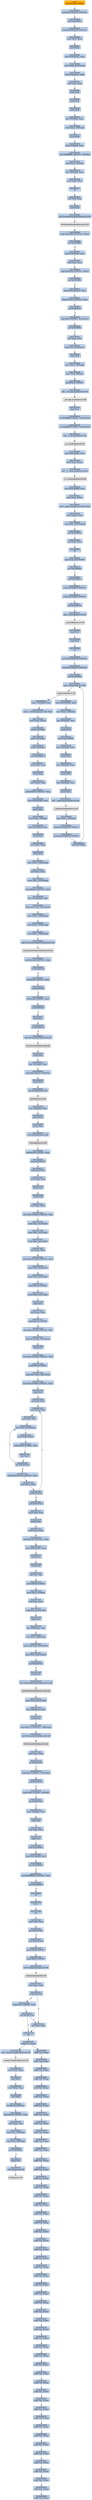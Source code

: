 digraph G {
node[shape=rectangle,style=filled,fillcolor=lightsteelblue,color=lightsteelblue]
bgcolor="transparent"
a0x010099c1pushl_0x28UINT8[label="start\npushl $0x28<UINT8>",color="lightgrey",fillcolor="orange"];
a0x010099c3pushl_0x1002910UINT32[label="0x010099c3\npushl $0x1002910<UINT32>"];
a0x010099c8call_0x01009be4[label="0x010099c8\ncall 0x01009be4"];
a0x01009be4pushl_0x1009c36UINT32[label="0x01009be4\npushl $0x1009c36<UINT32>"];
a0x01009be9movl_fs_0_eax[label="0x01009be9\nmovl %fs:0, %eax"];
a0x01009befpushl_eax[label="0x01009bef\npushl %eax"];
a0x01009bf0movl_0x10esp__eax[label="0x01009bf0\nmovl 0x10(%esp), %eax"];
a0x01009bf4movl_ebp_0x10esp_[label="0x01009bf4\nmovl %ebp, 0x10(%esp)"];
a0x01009bf8leal_0x10esp__ebp[label="0x01009bf8\nleal 0x10(%esp), %ebp"];
a0x01009bfcsubl_eax_esp[label="0x01009bfc\nsubl %eax, %esp"];
a0x01009bfepushl_ebx[label="0x01009bfe\npushl %ebx"];
a0x01009bffpushl_esi[label="0x01009bff\npushl %esi"];
a0x01009c00pushl_edi[label="0x01009c00\npushl %edi"];
a0x01009c01movl__8ebp__eax[label="0x01009c01\nmovl -8(%ebp), %eax"];
a0x01009c04movl_esp__24ebp_[label="0x01009c04\nmovl %esp, -24(%ebp)"];
a0x01009c07pushl_eax[label="0x01009c07\npushl %eax"];
a0x01009c08movl__4ebp__eax[label="0x01009c08\nmovl -4(%ebp), %eax"];
a0x01009c0bmovl_0xffffffffUINT32__4ebp_[label="0x01009c0b\nmovl $0xffffffff<UINT32>, -4(%ebp)"];
a0x01009c12movl_eax__8ebp_[label="0x01009c12\nmovl %eax, -8(%ebp)"];
a0x01009c15leal__16ebp__eax[label="0x01009c15\nleal -16(%ebp), %eax"];
a0x01009c18movl_eax_fs_0[label="0x01009c18\nmovl %eax, %fs:0"];
a0x01009c1eret[label="0x01009c1e\nret"];
a0x010099cdxorl_edi_edi[label="0x010099cd\nxorl %edi, %edi"];
a0x010099cfpushl_edi[label="0x010099cf\npushl %edi"];
a0x010099d0call_GetModuleHandleA_kernel32_dll[label="0x010099d0\ncall GetModuleHandleA@kernel32.dll"];
GetModuleHandleA_kernel32_dll[label="GetModuleHandleA@kernel32.dll",color="lightgrey",fillcolor="lightgrey"];
a0x010099d6cmpw_0x5a4dUINT16_eax_[label="0x010099d6\ncmpw $0x5a4d<UINT16>, (%eax)"];
a0x010099dbjne_0x010099fc[label="0x010099db\njne 0x010099fc"];
a0x010099ddmovl_0x3ceax__ecx[label="0x010099dd\nmovl 0x3c(%eax), %ecx"];
a0x010099e0addl_eax_ecx[label="0x010099e0\naddl %eax, %ecx"];
a0x010099e2cmpl_0x4550UINT32_ecx_[label="0x010099e2\ncmpl $0x4550<UINT32>, (%ecx)"];
a0x010099e8jne_0x010099fc[label="0x010099e8\njne 0x010099fc"];
a0x010099eamovzwl_0x18ecx__eax[label="0x010099ea\nmovzwl 0x18(%ecx), %eax"];
a0x010099eecmpl_0x10bUINT32_eax[label="0x010099ee\ncmpl $0x10b<UINT32>, %eax"];
a0x010099f3je_0x01009a14[label="0x010099f3\nje 0x01009a14"];
a0x01009a14cmpl_0xeUINT8_0x74ecx_[label="0x01009a14\ncmpl $0xe<UINT8>, 0x74(%ecx)"];
a0x01009a18jbe_0x010099fc[label="0x01009a18\njbe 0x010099fc"];
a0x01009a1axorl_eax_eax[label="0x01009a1a\nxorl %eax, %eax"];
a0x01009a1ccmpl_edi_0xe8ecx_[label="0x01009a1c\ncmpl %edi, 0xe8(%ecx)"];
a0x01009a22setne_al[label="0x01009a22\nsetne %al"];
a0x01009a25movl_eax__28ebp_[label="0x01009a25\nmovl %eax, -28(%ebp)"];
a0x01009a28movl_edi__4ebp_[label="0x01009a28\nmovl %edi, -4(%ebp)"];
a0x01009a2bpushl_0x1UINT8[label="0x01009a2b\npushl $0x1<UINT8>"];
a0x01009a2dcall___set_app_type_msvcrt_dll[label="0x01009a2d\ncall __set_app_type@msvcrt.dll"];
a__set_app_type_msvcrt_dll[label="__set_app_type@msvcrt.dll",color="lightgrey",fillcolor="lightgrey"];
a0x01009a33popl_ecx[label="0x01009a33\npopl %ecx"];
a0x01009a34orl_0xffffffffUINT8_0x010226d0[label="0x01009a34\norl $0xffffffff<UINT8>, 0x010226d0"];
a0x01009a3borl_0xffffffffUINT8_0x010226d4[label="0x01009a3b\norl $0xffffffff<UINT8>, 0x010226d4"];
a0x01009a42call___p__fmode_msvcrt_dll[label="0x01009a42\ncall __p__fmode@msvcrt.dll"];
a__p__fmode_msvcrt_dll[label="__p__fmode@msvcrt.dll",color="lightgrey",fillcolor="lightgrey"];
a0x01009a48movl_0x01020f6c_ecx[label="0x01009a48\nmovl 0x01020f6c, %ecx"];
a0x01009a4emovl_ecx_eax_[label="0x01009a4e\nmovl %ecx, (%eax)"];
a0x01009a50call___p__commode_msvcrt_dll[label="0x01009a50\ncall __p__commode@msvcrt.dll"];
a__p__commode_msvcrt_dll[label="__p__commode@msvcrt.dll",color="lightgrey",fillcolor="lightgrey"];
a0x01009a56movl_0x01020f68_ecx[label="0x01009a56\nmovl 0x01020f68, %ecx"];
a0x01009a5cmovl_ecx_eax_[label="0x01009a5c\nmovl %ecx, (%eax)"];
a0x01009a5emovl__adjust_fdiv_msvcrt_dll_eax[label="0x01009a5e\nmovl _adjust_fdiv@msvcrt.dll, %eax"];
a0x01009a63movl_eax__eax[label="0x01009a63\nmovl (%eax), %eax"];
a0x01009a65movl_eax_0x010226d8[label="0x01009a65\nmovl %eax, 0x010226d8"];
a0x01009a6acall_0x01009bdc[label="0x01009a6a\ncall 0x01009bdc"];
a0x01009bdcxorl_eax_eax[label="0x01009bdc\nxorl %eax, %eax"];
a0x01009bderet[label="0x01009bde\nret"];
a0x01009a6fcmpl_edi_0x0100ce00[label="0x01009a6f\ncmpl %edi, 0x0100ce00"];
a0x01009a75jne_0x01009a83[label="0x01009a75\njne 0x01009a83"];
a0x01009a83call_0x01009bc5[label="0x01009a83\ncall 0x01009bc5"];
a0x01009bc5pushl_0x30000UINT32[label="0x01009bc5\npushl $0x30000<UINT32>"];
a0x01009bcapushl_0x10000UINT32[label="0x01009bca\npushl $0x10000<UINT32>"];
a0x01009bcfcall_0x01009c42[label="0x01009bcf\ncall 0x01009c42"];
a0x01009c42jmp__controlfp_msvcrt_dll[label="0x01009c42\njmp _controlfp@msvcrt.dll"];
a_controlfp_msvcrt_dll[label="_controlfp@msvcrt.dll",color="lightgrey",fillcolor="lightgrey"];
a0x01009bd4popl_ecx[label="0x01009bd4\npopl %ecx"];
a0x01009bd5popl_ecx[label="0x01009bd5\npopl %ecx"];
a0x01009bd6ret[label="0x01009bd6\nret"];
a0x01009a88pushl_0x100b010UINT32[label="0x01009a88\npushl $0x100b010<UINT32>"];
a0x01009a8dpushl_0x100b00cUINT32[label="0x01009a8d\npushl $0x100b00c<UINT32>"];
a0x01009a92call_0x01009bba[label="0x01009a92\ncall 0x01009bba"];
a0x01009bbajmp__initterm_msvcrt_dll[label="0x01009bba\njmp _initterm@msvcrt.dll"];
a_initterm_msvcrt_dll[label="_initterm@msvcrt.dll",color="lightgrey",fillcolor="lightgrey"];
a0x01009a97movl_0x01020f64_eax[label="0x01009a97\nmovl 0x01020f64, %eax"];
a0x01009a9cmovl_eax__36ebp_[label="0x01009a9c\nmovl %eax, -36(%ebp)"];
a0x01009a9fleal__36ebp__eax[label="0x01009a9f\nleal -36(%ebp), %eax"];
a0x01009aa2pushl_eax[label="0x01009aa2\npushl %eax"];
a0x01009aa3pushl_0x01020f60[label="0x01009aa3\npushl 0x01020f60"];
a0x01009aa9leal__32ebp__eax[label="0x01009aa9\nleal -32(%ebp), %eax"];
a0x01009aacpushl_eax[label="0x01009aac\npushl %eax"];
a0x01009aadleal__40ebp__eax[label="0x01009aad\nleal -40(%ebp), %eax"];
a0x01009ab0pushl_eax[label="0x01009ab0\npushl %eax"];
a0x01009ab1leal__44ebp__eax[label="0x01009ab1\nleal -44(%ebp), %eax"];
a0x01009ab4pushl_eax[label="0x01009ab4\npushl %eax"];
a0x01009ab5call___wgetmainargs_msvcrt_dll[label="0x01009ab5\ncall __wgetmainargs@msvcrt.dll"];
a__wgetmainargs_msvcrt_dll[label="__wgetmainargs@msvcrt.dll",color="lightgrey",fillcolor="lightgrey"];
a0x01009abbmovl_eax__52ebp_[label="0x01009abb\nmovl %eax, -52(%ebp)"];
a0x01009abepushl_0x100b008UINT32[label="0x01009abe\npushl $0x100b008<UINT32>"];
a0x01009ac3pushl_0x100b000UINT32[label="0x01009ac3\npushl $0x100b000<UINT32>"];
a0x01009ac8call_0x01009bba[label="0x01009ac8\ncall 0x01009bba"];
a0x01009acdmovl__32ebp__eax[label="0x01009acd\nmovl -32(%ebp), %eax"];
a0x01009ad0movl___winitenv_msvcrt_dll_ecx[label="0x01009ad0\nmovl __winitenv@msvcrt.dll, %ecx"];
a0x01009ad6movl_eax_ecx_[label="0x01009ad6\nmovl %eax, (%ecx)"];
a0x01009ad8pushl__32ebp_[label="0x01009ad8\npushl -32(%ebp)"];
a0x01009adbpushl__40ebp_[label="0x01009adb\npushl -40(%ebp)"];
a0x01009adepushl__44ebp_[label="0x01009ade\npushl -44(%ebp)"];
a0x01009ae1call_0x01004077[label="0x01009ae1\ncall 0x01004077"];
a0x01004077movl_edi_edi[label="0x01004077\nmovl %edi, %edi"];
a0x01004079pushl_ebp[label="0x01004079\npushl %ebp"];
a0x0100407amovl_esp_ebp[label="0x0100407a\nmovl %esp, %ebp"];
a0x0100407csubl_0x40cUINT32_esp[label="0x0100407c\nsubl $0x40c<UINT32>, %esp"];
a0x01004082movl_0x0100cdf4_eax[label="0x01004082\nmovl 0x0100cdf4, %eax"];
a0x01004087pushl_ebx[label="0x01004087\npushl %ebx"];
a0x01004088movl_eax__4ebp_[label="0x01004088\nmovl %eax, -4(%ebp)"];
a0x0100408bmovl_0xcebp__eax[label="0x0100408b\nmovl 0xc(%ebp), %eax"];
a0x0100408epushl_esi[label="0x0100408e\npushl %esi"];
a0x0100408fxorl_ebx_ebx[label="0x0100408f\nxorl %ebx, %ebx"];
a0x01004091pushl_edi[label="0x01004091\npushl %edi"];
a0x01004092movl_eax__1020ebp_[label="0x01004092\nmovl %eax, -1020(%ebp)"];
a0x01004098xorl_eax_eax[label="0x01004098\nxorl %eax, %eax"];
a0x0100409amovw_bx__1016ebp_[label="0x0100409a\nmovw %bx, -1016(%ebp)"];
a0x010040a1movl_0xfaUINT32_ecx[label="0x010040a1\nmovl $0xfa<UINT32>, %ecx"];
a0x010040a6leal__1014ebp__edi[label="0x010040a6\nleal -1014(%ebp), %edi"];
a0x010040acrepz_stosl_eax_es_edi_[label="0x010040ac\nrepz stosl %eax, %es:(%edi)"];
a0x010040aemovl_ebx__1024ebp_[label="0x010040ae\nmovl %ebx, -1024(%ebp)"];
a0x010040b4movl_ebx__1036ebp_[label="0x010040b4\nmovl %ebx, -1036(%ebp)"];
a0x010040bamovl_ebx__1028ebp_[label="0x010040ba\nmovl %ebx, -1028(%ebp)"];
a0x010040c0call_GetConsoleOutputCP_kernel32_dll[label="0x010040c0\ncall GetConsoleOutputCP@kernel32.dll"];
GetConsoleOutputCP_kernel32_dll[label="GetConsoleOutputCP@kernel32.dll",color="lightgrey",fillcolor="lightgrey"];
a0x010040c6subl_0x3a4UINT32_eax[label="0x010040c6\nsubl $0x3a4<UINT32>, %eax"];
a0x010040cbje_0x01004120[label="0x010040cb\nje 0x01004120"];
a0x010040cdsubl_0x4UINT8_eax[label="0x010040cd\nsubl $0x4<UINT8>, %eax"];
a0x010040d0je_0x01004100[label="0x010040d0\nje 0x01004100"];
a0x010040d2subl_0xdUINT8_eax[label="0x010040d2\nsubl $0xd<UINT8>, %eax"];
a0x010040d5je_0x01004120[label="0x010040d5\nje 0x01004120"];
a0x010040d7decl_eax[label="0x010040d7\ndecl %eax"];
a0x010040d8je_0x01004120[label="0x010040d8\nje 0x01004120"];
a0x010040dacall_GetConsoleCP_kernel32_dll[label="0x010040da\ncall GetConsoleCP@kernel32.dll"];
GetConsoleCP_kernel32_dll[label="GetConsoleCP@kernel32.dll",color="lightgrey",fillcolor="lightgrey"];
a0x010040e0pushl_eax[label="0x010040e0\npushl %eax"];
a0x010040e1leal__12ebp__eax[label="0x010040e1\nleal -12(%ebp), %eax"];
a0x010040e4pushl_0x1001c5cUINT32[label="0x010040e4\npushl $0x1001c5c<UINT32>"];
a0x010040e9pushl_eax[label="0x010040e9\npushl %eax"];
a0x010040eacall_sprintf_msvcrt_dll[label="0x010040ea\ncall sprintf@msvcrt.dll"];
sprintf_msvcrt_dll[label="sprintf@msvcrt.dll",color="lightgrey",fillcolor="lightgrey"];
a0x010040f0leal__12ebp__eax[label="0x010040f0\nleal -12(%ebp), %eax"];
a0x010040f3pushl_eax[label="0x010040f3\npushl %eax"];
a0x010040f4pushl_ebx[label="0x010040f4\npushl %ebx"];
a0x010040f5call_setlocale_msvcrt_dll[label="0x010040f5\ncall setlocale@msvcrt.dll"];
setlocale_msvcrt_dll[label="setlocale@msvcrt.dll",color="lightgrey",fillcolor="lightgrey"];
a0x010040fbaddl_0x14UINT8_esp[label="0x010040fb\naddl $0x14<UINT8>, %esp"];
a0x010040fejmp_0x01004145[label="0x010040fe\njmp 0x01004145"];
a0x01004145call_0x010072aa[label="0x01004145\ncall 0x010072aa"];
a0x010072aamovl_edi_edi[label="0x010072aa\nmovl %edi, %edi"];
a0x010072acpushl_esi[label="0x010072ac\npushl %esi"];
a0x010072adpushl_edi[label="0x010072ad\npushl %edi"];
a0x010072aexorl_eax_eax[label="0x010072ae\nxorl %eax, %eax"];
a0x010072b0movl_0x101eee8UINT32_edi[label="0x010072b0\nmovl $0x101eee8<UINT32>, %edi"];
a0x010072b5stosl_eax_es_edi_[label="0x010072b5\nstosl %eax, %es:(%edi)"];
a0x010072b6stosl_eax_es_edi_[label="0x010072b6\nstosl %eax, %es:(%edi)"];
a0x010072b7stosl_eax_es_edi_[label="0x010072b7\nstosl %eax, %es:(%edi)"];
a0x010072b8xorl_eax_eax[label="0x010072b8\nxorl %eax, %eax"];
a0x010072bamovl_0x101eed8UINT32_edi[label="0x010072ba\nmovl $0x101eed8<UINT32>, %edi"];
a0x010072bfstosl_eax_es_edi_[label="0x010072bf\nstosl %eax, %es:(%edi)"];
a0x010072c0stosl_eax_es_edi_[label="0x010072c0\nstosl %eax, %es:(%edi)"];
a0x010072c1pushl_0x13UINT8[label="0x010072c1\npushl $0x13<UINT8>"];
a0x010072c3stosl_eax_es_edi_[label="0x010072c3\nstosl %eax, %es:(%edi)"];
a0x010072c4popl_ecx[label="0x010072c4\npopl %ecx"];
a0x010072c5xorl_eax_eax[label="0x010072c5\nxorl %eax, %eax"];
a0x010072c7pushl_0x13UINT8[label="0x010072c7\npushl $0x13<UINT8>"];
a0x010072c9movl_0x101eef8UINT32_edi[label="0x010072c9\nmovl $0x101eef8<UINT32>, %edi"];
a0x010072cerepz_stosl_eax_es_edi_[label="0x010072ce\nrepz stosl %eax, %es:(%edi)"];
a0x010072d0popl_ecx[label="0x010072d0\npopl %ecx"];
a0x010072d1movl_0x10216a0UINT32_edi[label="0x010072d1\nmovl $0x10216a0<UINT32>, %edi"];
a0x010072d6pushl_0x3UINT8[label="0x010072d6\npushl $0x3<UINT8>"];
a0x010072d8repz_stosl_eax_es_edi_[label="0x010072d8\nrepz stosl %eax, %es:(%edi)"];
a0x010072damovl_0x1020f84UINT32_edx[label="0x010072da\nmovl $0x1020f84<UINT32>, %edx"];
a0x010072dfpopl_esi[label="0x010072df\npopl %esi"];
a0x010072e0xorl_edi_edi[label="0x010072e0\nxorl %edi, %edi"];
a0x010072e2movl_edx_eax[label="0x010072e2\nmovl %edx, %eax"];
a0x010072e4movl_esi_ecx[label="0x010072e4\nmovl %esi, %ecx"];
a0x010072e6movl_edi_0x14eax_[label="0x010072e6\nmovl %edi, 0x14(%eax)"];
a0x010072e9movl_edi_eax_[label="0x010072e9\nmovl %edi, (%eax)"];
a0x010072ebaddl_0x20UINT8_eax[label="0x010072eb\naddl $0x20<UINT8>, %eax"];
a0x010072eedecl_ecx[label="0x010072ee\ndecl %ecx"];
a0x010072efjne_0x010072e6[label="0x010072ef\njne 0x010072e6"];
a0x010072f1cmpl_0x10216a4UINT32_eax[label="0x010072f1\ncmpl $0x10216a4<UINT32>, %eax"];
a0x010072f6movl_eax_edx[label="0x010072f6\nmovl %eax, %edx"];
a0x010072f8jl_0x010072e2[label="0x010072f8\njl 0x010072e2"];
a0x010072facall_0x010071d7[label="0x010072fa\ncall 0x010071d7"];
a0x010071d7movl_edi_edi[label="0x010071d7\nmovl %edi, %edi"];
a0x010071d9pushl_ebp[label="0x010071d9\npushl %ebp"];
a0x010071damovl_esp_ebp[label="0x010071da\nmovl %esp, %ebp"];
a0x010071dcsubl_0x120UINT32_esp[label="0x010071dc\nsubl $0x120<UINT32>, %esp"];
a0x010071e2movl_0x0100cdf4_eax[label="0x010071e2\nmovl 0x0100cdf4, %eax"];
a0x010071e7pushl_esi[label="0x010071e7\npushl %esi"];
a0x010071e8pushl_edi[label="0x010071e8\npushl %edi"];
a0x010071e9xorl_esi_esi[label="0x010071e9\nxorl %esi, %esi"];
a0x010071ebpushl_0x46UINT8[label="0x010071eb\npushl $0x46<UINT8>"];
a0x010071edmovl_eax__4ebp_[label="0x010071ed\nmovl %eax, -4(%ebp)"];
a0x010071f0xorl_eax_eax[label="0x010071f0\nxorl %eax, %eax"];
a0x010071f2cmpl_esi_0x0101ef44[label="0x010071f2\ncmpl %esi, 0x0101ef44"];
a0x010071f8popl_ecx[label="0x010071f8\npopl %ecx"];
a0x010071f9leal__284ebp__edi[label="0x010071f9\nleal -284(%ebp), %edi"];
a0x010071ffmovl_esi__288ebp_[label="0x010071ff\nmovl %esi, -288(%ebp)"];
a0x01007205repz_stosl_eax_es_edi_[label="0x01007205\nrepz stosl %eax, %es:(%edi)"];
a0x01007207movl_esi_0x0101eeb0[label="0x01007207\nmovl %esi, 0x0101eeb0"];
a0x0100720djne_0x0100721b[label="0x0100720d\njne 0x0100721b"];
a0x0100720fpushl_esi[label="0x0100720f\npushl %esi"];
a0x01007210call_GetModuleHandleW_kernel32_dll[label="0x01007210\ncall GetModuleHandleW@kernel32.dll"];
GetModuleHandleW_kernel32_dll[label="GetModuleHandleW@kernel32.dll",color="lightgrey",fillcolor="lightgrey"];
a0x01007216movl_eax_0x0101ef44[label="0x01007216\nmovl %eax, 0x0101ef44"];
a0x0100721bleal__288ebp__eax[label="0x0100721b\nleal -288(%ebp), %eax"];
a0x01007221pushl_eax[label="0x01007221\npushl %eax"];
a0x01007222movl_0x11cUINT32__288ebp_[label="0x01007222\nmovl $0x11c<UINT32>, -288(%ebp)"];
a0x0100722ccall_GetVersionExW_kernel32_dll[label="0x0100722c\ncall GetVersionExW@kernel32.dll"];
GetVersionExW_kernel32_dll[label="GetVersionExW@kernel32.dll",color="lightgrey",fillcolor="lightgrey"];
a0x01007232testl_eax_eax[label="0x01007232\ntestl %eax, %eax"];
a0x01007234je_0x0100725e[label="0x01007234\nje 0x0100725e"];
a0x01007236cmpl_0x2UINT8__272ebp_[label="0x01007236\ncmpl $0x2<UINT8>, -272(%ebp)"];
a0x0100723djne_0x0100725e[label="0x0100723d\njne 0x0100725e"];
a0x0100723fcmpb_0x1UINT8__6ebp_[label="0x0100723f\ncmpb $0x1<UINT8>, -6(%ebp)"];
a0x01007243jne_0x0100725e[label="0x01007243\njne 0x0100725e"];
a0x0100725emovl__4ebp__ecx[label="0x0100725e\nmovl -4(%ebp), %ecx"];
a0x01007261popl_edi[label="0x01007261\npopl %edi"];
a0x01007262xorl_eax_eax[label="0x01007262\nxorl %eax, %eax"];
a0x01007264popl_esi[label="0x01007264\npopl %esi"];
a0x01007265call_0x01009832[label="0x01007265\ncall 0x01009832"];
a0x01009832cmpl_0x0100cdf4_ecx[label="0x01009832\ncmpl 0x0100cdf4, %ecx"];
a0x01009838jne_0x01009843[label="0x01009838\njne 0x01009843"];
a0x0100983atestl_0xffff0000UINT32_ecx[label="0x0100983a\ntestl $0xffff0000<UINT32>, %ecx"];
a0x01009840jne_0x01009843[label="0x01009840\njne 0x01009843"];
a0x01009842ret[label="0x01009842\nret"];
a0x0100726aleave_[label="0x0100726a\nleave "];
a0x0100726bret[label="0x0100726b\nret"];
a0x010072ffcmpl_edi_eax[label="0x010072ff\ncmpl %edi, %eax"];
a0x01007301jne_0x0100756c[label="0x01007301\njne 0x0100756c"];
a0x01007307call_0x01007190[label="0x01007307\ncall 0x01007190"];
a0x01007190pushl_0x0UINT8[label="0x01007190\npushl $0x0<UINT8>"];
a0x01007192pushl_0x0UINT8[label="0x01007192\npushl $0x0<UINT8>"];
a0x01007194call_CoInitializeEx_ole32_dll[label="0x01007194\ncall CoInitializeEx@ole32.dll"];
CoInitializeEx_ole32_dll[label="CoInitializeEx@ole32.dll",color="lightgrey",fillcolor="lightgrey"];
a0x0100719atestl_eax_eax[label="0x0100719a\ntestl %eax, %eax"];
a0x0100719cje_0x010071a3[label="0x0100719c\nje 0x010071a3"];
a0x0100719ecmpl_0x1UINT8_eax[label="0x0100719e\ncmpl $0x1<UINT8>, %eax"];
a0x010071a3xorl_eax_eax[label="0x010071a3\nxorl %eax, %eax"];
a0x010071a5ret[label="0x010071a5\nret"];
a0x00000000addb_al_eax_[label="0x00000000\naddb %al, (%eax)"];
a0x01009c36jmp__except_handler3_msvcrt_dll[label="0x01009c36\njmp _except_handler3@msvcrt.dll"];
a_except_handler3_msvcrt_dll[label="_except_handler3@msvcrt.dll",color="lightgrey",fillcolor="lightgrey"];
a0x7c9032a8movl_fs_0_esp[label="0x7c9032a8\nmovl %fs:0, %esp"];
a0x7c9032afpopl_fs_0[label="0x7c9032af\npopl %fs:0"];
a0x7c9032b6movl_ebp_esp[label="0x7c9032b6\nmovl %ebp, %esp"];
a0x7c9032b8popl_ebp[label="0x7c9032b8\npopl %ebp"];
a0x7c9032b9ret_0x14UINT16[label="0x7c9032b9\nret $0x14<UINT16>"];
a0x01009ae6addl_0x30UINT8_esp[label="0x01009ae6\naddl $0x30<UINT8>, %esp"];
a0x01009ae9movl_eax_esi[label="0x01009ae9\nmovl %eax, %esi"];
a0x01009aebmovl_esi__56ebp_[label="0x01009aeb\nmovl %esi, -56(%ebp)"];
a0x01009aeecmpl_edi__28ebp_[label="0x01009aee\ncmpl %edi, -28(%ebp)"];
a0x01009af1jne_0x01009afa[label="0x01009af1\njne 0x01009afa"];
a0x01009af3pushl_esi[label="0x01009af3\npushl %esi"];
a0x01009af4call_exit_msvcrt_dll[label="0x01009af4\ncall exit@msvcrt.dll"];
exit_msvcrt_dll[label="exit@msvcrt.dll",color="lightgrey",fillcolor="lightgrey"];
a0x010071a1jne_0x010071a5[label="0x010071a1\njne 0x010071a5"];
a0x00000002addb_al_eax_[label="0x00000002\naddb %al, (%eax)"];
a0x00000004addb_al_eax_[label="0x00000004\naddb %al, (%eax)"];
a0x00000006addb_al_eax_[label="0x00000006\naddb %al, (%eax)"];
a0x00000008addb_al_eax_[label="0x00000008\naddb %al, (%eax)"];
a0x0000000aaddb_al_eax_[label="0x0000000a\naddb %al, (%eax)"];
a0x0000000caddb_al_eax_[label="0x0000000c\naddb %al, (%eax)"];
a0x0000000eaddb_al_eax_[label="0x0000000e\naddb %al, (%eax)"];
a0x00000010addb_al_eax_[label="0x00000010\naddb %al, (%eax)"];
a0x00000012addb_al_eax_[label="0x00000012\naddb %al, (%eax)"];
a0x00000014addb_al_eax_[label="0x00000014\naddb %al, (%eax)"];
a0x00000016addb_al_eax_[label="0x00000016\naddb %al, (%eax)"];
a0x00000018addb_al_eax_[label="0x00000018\naddb %al, (%eax)"];
a0x0000001aaddb_al_eax_[label="0x0000001a\naddb %al, (%eax)"];
a0x0000001caddb_al_eax_[label="0x0000001c\naddb %al, (%eax)"];
a0x0000001eaddb_al_eax_[label="0x0000001e\naddb %al, (%eax)"];
a0x00000020addb_al_eax_[label="0x00000020\naddb %al, (%eax)"];
a0x00000022addb_al_eax_[label="0x00000022\naddb %al, (%eax)"];
a0x00000024addb_al_eax_[label="0x00000024\naddb %al, (%eax)"];
a0x00000026addb_al_eax_[label="0x00000026\naddb %al, (%eax)"];
a0x00000028addb_al_eax_[label="0x00000028\naddb %al, (%eax)"];
a0x0000002aaddb_al_eax_[label="0x0000002a\naddb %al, (%eax)"];
a0x0000002caddb_al_eax_[label="0x0000002c\naddb %al, (%eax)"];
a0x0000002eaddb_al_eax_[label="0x0000002e\naddb %al, (%eax)"];
a0x00000030addb_al_eax_[label="0x00000030\naddb %al, (%eax)"];
a0x00000032addb_al_eax_[label="0x00000032\naddb %al, (%eax)"];
a0x00000034addb_al_eax_[label="0x00000034\naddb %al, (%eax)"];
a0x00000036addb_al_eax_[label="0x00000036\naddb %al, (%eax)"];
a0x00000038addb_al_eax_[label="0x00000038\naddb %al, (%eax)"];
a0x0000003aaddb_al_eax_[label="0x0000003a\naddb %al, (%eax)"];
a0x0000003caddb_al_eax_[label="0x0000003c\naddb %al, (%eax)"];
a0x0000003eaddb_al_eax_[label="0x0000003e\naddb %al, (%eax)"];
a0x00000040addb_al_eax_[label="0x00000040\naddb %al, (%eax)"];
a0x00000042addb_al_eax_[label="0x00000042\naddb %al, (%eax)"];
a0x00000044addb_al_eax_[label="0x00000044\naddb %al, (%eax)"];
a0x00000046addb_al_eax_[label="0x00000046\naddb %al, (%eax)"];
a0x00000048addb_al_eax_[label="0x00000048\naddb %al, (%eax)"];
a0x0000004aaddb_al_eax_[label="0x0000004a\naddb %al, (%eax)"];
a0x0000004caddb_al_eax_[label="0x0000004c\naddb %al, (%eax)"];
a0x0000004eaddb_al_eax_[label="0x0000004e\naddb %al, (%eax)"];
a0x00000050addb_al_eax_[label="0x00000050\naddb %al, (%eax)"];
a0x00000052addb_al_eax_[label="0x00000052\naddb %al, (%eax)"];
a0x00000054addb_al_eax_[label="0x00000054\naddb %al, (%eax)"];
a0x00000056addb_al_eax_[label="0x00000056\naddb %al, (%eax)"];
a0x00000058addb_al_eax_[label="0x00000058\naddb %al, (%eax)"];
a0x0000005aaddb_al_eax_[label="0x0000005a\naddb %al, (%eax)"];
a0x0000005caddb_al_eax_[label="0x0000005c\naddb %al, (%eax)"];
a0x0000005eaddb_al_eax_[label="0x0000005e\naddb %al, (%eax)"];
a0x00000060addb_al_eax_[label="0x00000060\naddb %al, (%eax)"];
a0x00000062addb_al_eax_[label="0x00000062\naddb %al, (%eax)"];
a0x00000064addb_al_eax_[label="0x00000064\naddb %al, (%eax)"];
a0x00000066addb_al_eax_[label="0x00000066\naddb %al, (%eax)"];
a0x010099c1pushl_0x28UINT8 -> a0x010099c3pushl_0x1002910UINT32 [color="#000000"];
a0x010099c3pushl_0x1002910UINT32 -> a0x010099c8call_0x01009be4 [color="#000000"];
a0x010099c8call_0x01009be4 -> a0x01009be4pushl_0x1009c36UINT32 [color="#000000"];
a0x01009be4pushl_0x1009c36UINT32 -> a0x01009be9movl_fs_0_eax [color="#000000"];
a0x01009be9movl_fs_0_eax -> a0x01009befpushl_eax [color="#000000"];
a0x01009befpushl_eax -> a0x01009bf0movl_0x10esp__eax [color="#000000"];
a0x01009bf0movl_0x10esp__eax -> a0x01009bf4movl_ebp_0x10esp_ [color="#000000"];
a0x01009bf4movl_ebp_0x10esp_ -> a0x01009bf8leal_0x10esp__ebp [color="#000000"];
a0x01009bf8leal_0x10esp__ebp -> a0x01009bfcsubl_eax_esp [color="#000000"];
a0x01009bfcsubl_eax_esp -> a0x01009bfepushl_ebx [color="#000000"];
a0x01009bfepushl_ebx -> a0x01009bffpushl_esi [color="#000000"];
a0x01009bffpushl_esi -> a0x01009c00pushl_edi [color="#000000"];
a0x01009c00pushl_edi -> a0x01009c01movl__8ebp__eax [color="#000000"];
a0x01009c01movl__8ebp__eax -> a0x01009c04movl_esp__24ebp_ [color="#000000"];
a0x01009c04movl_esp__24ebp_ -> a0x01009c07pushl_eax [color="#000000"];
a0x01009c07pushl_eax -> a0x01009c08movl__4ebp__eax [color="#000000"];
a0x01009c08movl__4ebp__eax -> a0x01009c0bmovl_0xffffffffUINT32__4ebp_ [color="#000000"];
a0x01009c0bmovl_0xffffffffUINT32__4ebp_ -> a0x01009c12movl_eax__8ebp_ [color="#000000"];
a0x01009c12movl_eax__8ebp_ -> a0x01009c15leal__16ebp__eax [color="#000000"];
a0x01009c15leal__16ebp__eax -> a0x01009c18movl_eax_fs_0 [color="#000000"];
a0x01009c18movl_eax_fs_0 -> a0x01009c1eret [color="#000000"];
a0x01009c1eret -> a0x010099cdxorl_edi_edi [color="#000000"];
a0x010099cdxorl_edi_edi -> a0x010099cfpushl_edi [color="#000000"];
a0x010099cfpushl_edi -> a0x010099d0call_GetModuleHandleA_kernel32_dll [color="#000000"];
a0x010099d0call_GetModuleHandleA_kernel32_dll -> GetModuleHandleA_kernel32_dll [color="#000000"];
GetModuleHandleA_kernel32_dll -> a0x010099d6cmpw_0x5a4dUINT16_eax_ [color="#000000"];
a0x010099d6cmpw_0x5a4dUINT16_eax_ -> a0x010099dbjne_0x010099fc [color="#000000"];
a0x010099dbjne_0x010099fc -> a0x010099ddmovl_0x3ceax__ecx [color="#000000",label="F"];
a0x010099ddmovl_0x3ceax__ecx -> a0x010099e0addl_eax_ecx [color="#000000"];
a0x010099e0addl_eax_ecx -> a0x010099e2cmpl_0x4550UINT32_ecx_ [color="#000000"];
a0x010099e2cmpl_0x4550UINT32_ecx_ -> a0x010099e8jne_0x010099fc [color="#000000"];
a0x010099e8jne_0x010099fc -> a0x010099eamovzwl_0x18ecx__eax [color="#000000",label="F"];
a0x010099eamovzwl_0x18ecx__eax -> a0x010099eecmpl_0x10bUINT32_eax [color="#000000"];
a0x010099eecmpl_0x10bUINT32_eax -> a0x010099f3je_0x01009a14 [color="#000000"];
a0x010099f3je_0x01009a14 -> a0x01009a14cmpl_0xeUINT8_0x74ecx_ [color="#000000",label="T"];
a0x01009a14cmpl_0xeUINT8_0x74ecx_ -> a0x01009a18jbe_0x010099fc [color="#000000"];
a0x01009a18jbe_0x010099fc -> a0x01009a1axorl_eax_eax [color="#000000",label="F"];
a0x01009a1axorl_eax_eax -> a0x01009a1ccmpl_edi_0xe8ecx_ [color="#000000"];
a0x01009a1ccmpl_edi_0xe8ecx_ -> a0x01009a22setne_al [color="#000000"];
a0x01009a22setne_al -> a0x01009a25movl_eax__28ebp_ [color="#000000"];
a0x01009a25movl_eax__28ebp_ -> a0x01009a28movl_edi__4ebp_ [color="#000000"];
a0x01009a28movl_edi__4ebp_ -> a0x01009a2bpushl_0x1UINT8 [color="#000000"];
a0x01009a2bpushl_0x1UINT8 -> a0x01009a2dcall___set_app_type_msvcrt_dll [color="#000000"];
a0x01009a2dcall___set_app_type_msvcrt_dll -> a__set_app_type_msvcrt_dll [color="#000000"];
a__set_app_type_msvcrt_dll -> a0x01009a33popl_ecx [color="#000000"];
a0x01009a33popl_ecx -> a0x01009a34orl_0xffffffffUINT8_0x010226d0 [color="#000000"];
a0x01009a34orl_0xffffffffUINT8_0x010226d0 -> a0x01009a3borl_0xffffffffUINT8_0x010226d4 [color="#000000"];
a0x01009a3borl_0xffffffffUINT8_0x010226d4 -> a0x01009a42call___p__fmode_msvcrt_dll [color="#000000"];
a0x01009a42call___p__fmode_msvcrt_dll -> a__p__fmode_msvcrt_dll [color="#000000"];
a__p__fmode_msvcrt_dll -> a0x01009a48movl_0x01020f6c_ecx [color="#000000"];
a0x01009a48movl_0x01020f6c_ecx -> a0x01009a4emovl_ecx_eax_ [color="#000000"];
a0x01009a4emovl_ecx_eax_ -> a0x01009a50call___p__commode_msvcrt_dll [color="#000000"];
a0x01009a50call___p__commode_msvcrt_dll -> a__p__commode_msvcrt_dll [color="#000000"];
a__p__commode_msvcrt_dll -> a0x01009a56movl_0x01020f68_ecx [color="#000000"];
a0x01009a56movl_0x01020f68_ecx -> a0x01009a5cmovl_ecx_eax_ [color="#000000"];
a0x01009a5cmovl_ecx_eax_ -> a0x01009a5emovl__adjust_fdiv_msvcrt_dll_eax [color="#000000"];
a0x01009a5emovl__adjust_fdiv_msvcrt_dll_eax -> a0x01009a63movl_eax__eax [color="#000000"];
a0x01009a63movl_eax__eax -> a0x01009a65movl_eax_0x010226d8 [color="#000000"];
a0x01009a65movl_eax_0x010226d8 -> a0x01009a6acall_0x01009bdc [color="#000000"];
a0x01009a6acall_0x01009bdc -> a0x01009bdcxorl_eax_eax [color="#000000"];
a0x01009bdcxorl_eax_eax -> a0x01009bderet [color="#000000"];
a0x01009bderet -> a0x01009a6fcmpl_edi_0x0100ce00 [color="#000000"];
a0x01009a6fcmpl_edi_0x0100ce00 -> a0x01009a75jne_0x01009a83 [color="#000000"];
a0x01009a75jne_0x01009a83 -> a0x01009a83call_0x01009bc5 [color="#000000",label="T"];
a0x01009a83call_0x01009bc5 -> a0x01009bc5pushl_0x30000UINT32 [color="#000000"];
a0x01009bc5pushl_0x30000UINT32 -> a0x01009bcapushl_0x10000UINT32 [color="#000000"];
a0x01009bcapushl_0x10000UINT32 -> a0x01009bcfcall_0x01009c42 [color="#000000"];
a0x01009bcfcall_0x01009c42 -> a0x01009c42jmp__controlfp_msvcrt_dll [color="#000000"];
a0x01009c42jmp__controlfp_msvcrt_dll -> a_controlfp_msvcrt_dll [color="#000000"];
a_controlfp_msvcrt_dll -> a0x01009bd4popl_ecx [color="#000000"];
a0x01009bd4popl_ecx -> a0x01009bd5popl_ecx [color="#000000"];
a0x01009bd5popl_ecx -> a0x01009bd6ret [color="#000000"];
a0x01009bd6ret -> a0x01009a88pushl_0x100b010UINT32 [color="#000000"];
a0x01009a88pushl_0x100b010UINT32 -> a0x01009a8dpushl_0x100b00cUINT32 [color="#000000"];
a0x01009a8dpushl_0x100b00cUINT32 -> a0x01009a92call_0x01009bba [color="#000000"];
a0x01009a92call_0x01009bba -> a0x01009bbajmp__initterm_msvcrt_dll [color="#000000"];
a0x01009bbajmp__initterm_msvcrt_dll -> a_initterm_msvcrt_dll [color="#000000"];
a_initterm_msvcrt_dll -> a0x01009a97movl_0x01020f64_eax [color="#000000"];
a0x01009a97movl_0x01020f64_eax -> a0x01009a9cmovl_eax__36ebp_ [color="#000000"];
a0x01009a9cmovl_eax__36ebp_ -> a0x01009a9fleal__36ebp__eax [color="#000000"];
a0x01009a9fleal__36ebp__eax -> a0x01009aa2pushl_eax [color="#000000"];
a0x01009aa2pushl_eax -> a0x01009aa3pushl_0x01020f60 [color="#000000"];
a0x01009aa3pushl_0x01020f60 -> a0x01009aa9leal__32ebp__eax [color="#000000"];
a0x01009aa9leal__32ebp__eax -> a0x01009aacpushl_eax [color="#000000"];
a0x01009aacpushl_eax -> a0x01009aadleal__40ebp__eax [color="#000000"];
a0x01009aadleal__40ebp__eax -> a0x01009ab0pushl_eax [color="#000000"];
a0x01009ab0pushl_eax -> a0x01009ab1leal__44ebp__eax [color="#000000"];
a0x01009ab1leal__44ebp__eax -> a0x01009ab4pushl_eax [color="#000000"];
a0x01009ab4pushl_eax -> a0x01009ab5call___wgetmainargs_msvcrt_dll [color="#000000"];
a0x01009ab5call___wgetmainargs_msvcrt_dll -> a__wgetmainargs_msvcrt_dll [color="#000000"];
a__wgetmainargs_msvcrt_dll -> a0x01009abbmovl_eax__52ebp_ [color="#000000"];
a0x01009abbmovl_eax__52ebp_ -> a0x01009abepushl_0x100b008UINT32 [color="#000000"];
a0x01009abepushl_0x100b008UINT32 -> a0x01009ac3pushl_0x100b000UINT32 [color="#000000"];
a0x01009ac3pushl_0x100b000UINT32 -> a0x01009ac8call_0x01009bba [color="#000000"];
a0x01009ac8call_0x01009bba -> a0x01009bbajmp__initterm_msvcrt_dll [color="#000000"];
a_initterm_msvcrt_dll -> a0x01009acdmovl__32ebp__eax [color="#000000"];
a0x01009acdmovl__32ebp__eax -> a0x01009ad0movl___winitenv_msvcrt_dll_ecx [color="#000000"];
a0x01009ad0movl___winitenv_msvcrt_dll_ecx -> a0x01009ad6movl_eax_ecx_ [color="#000000"];
a0x01009ad6movl_eax_ecx_ -> a0x01009ad8pushl__32ebp_ [color="#000000"];
a0x01009ad8pushl__32ebp_ -> a0x01009adbpushl__40ebp_ [color="#000000"];
a0x01009adbpushl__40ebp_ -> a0x01009adepushl__44ebp_ [color="#000000"];
a0x01009adepushl__44ebp_ -> a0x01009ae1call_0x01004077 [color="#000000"];
a0x01009ae1call_0x01004077 -> a0x01004077movl_edi_edi [color="#000000"];
a0x01004077movl_edi_edi -> a0x01004079pushl_ebp [color="#000000"];
a0x01004079pushl_ebp -> a0x0100407amovl_esp_ebp [color="#000000"];
a0x0100407amovl_esp_ebp -> a0x0100407csubl_0x40cUINT32_esp [color="#000000"];
a0x0100407csubl_0x40cUINT32_esp -> a0x01004082movl_0x0100cdf4_eax [color="#000000"];
a0x01004082movl_0x0100cdf4_eax -> a0x01004087pushl_ebx [color="#000000"];
a0x01004087pushl_ebx -> a0x01004088movl_eax__4ebp_ [color="#000000"];
a0x01004088movl_eax__4ebp_ -> a0x0100408bmovl_0xcebp__eax [color="#000000"];
a0x0100408bmovl_0xcebp__eax -> a0x0100408epushl_esi [color="#000000"];
a0x0100408epushl_esi -> a0x0100408fxorl_ebx_ebx [color="#000000"];
a0x0100408fxorl_ebx_ebx -> a0x01004091pushl_edi [color="#000000"];
a0x01004091pushl_edi -> a0x01004092movl_eax__1020ebp_ [color="#000000"];
a0x01004092movl_eax__1020ebp_ -> a0x01004098xorl_eax_eax [color="#000000"];
a0x01004098xorl_eax_eax -> a0x0100409amovw_bx__1016ebp_ [color="#000000"];
a0x0100409amovw_bx__1016ebp_ -> a0x010040a1movl_0xfaUINT32_ecx [color="#000000"];
a0x010040a1movl_0xfaUINT32_ecx -> a0x010040a6leal__1014ebp__edi [color="#000000"];
a0x010040a6leal__1014ebp__edi -> a0x010040acrepz_stosl_eax_es_edi_ [color="#000000"];
a0x010040acrepz_stosl_eax_es_edi_ -> a0x010040aemovl_ebx__1024ebp_ [color="#000000"];
a0x010040aemovl_ebx__1024ebp_ -> a0x010040b4movl_ebx__1036ebp_ [color="#000000"];
a0x010040b4movl_ebx__1036ebp_ -> a0x010040bamovl_ebx__1028ebp_ [color="#000000"];
a0x010040bamovl_ebx__1028ebp_ -> a0x010040c0call_GetConsoleOutputCP_kernel32_dll [color="#000000"];
a0x010040c0call_GetConsoleOutputCP_kernel32_dll -> GetConsoleOutputCP_kernel32_dll [color="#000000"];
GetConsoleOutputCP_kernel32_dll -> a0x010040c6subl_0x3a4UINT32_eax [color="#000000"];
a0x010040c6subl_0x3a4UINT32_eax -> a0x010040cbje_0x01004120 [color="#000000"];
a0x010040cbje_0x01004120 -> a0x010040cdsubl_0x4UINT8_eax [color="#000000",label="F"];
a0x010040cdsubl_0x4UINT8_eax -> a0x010040d0je_0x01004100 [color="#000000"];
a0x010040d0je_0x01004100 -> a0x010040d2subl_0xdUINT8_eax [color="#000000",label="F"];
a0x010040d2subl_0xdUINT8_eax -> a0x010040d5je_0x01004120 [color="#000000"];
a0x010040d5je_0x01004120 -> a0x010040d7decl_eax [color="#000000",label="F"];
a0x010040d7decl_eax -> a0x010040d8je_0x01004120 [color="#000000"];
a0x010040d8je_0x01004120 -> a0x010040dacall_GetConsoleCP_kernel32_dll [color="#000000",label="F"];
a0x010040dacall_GetConsoleCP_kernel32_dll -> GetConsoleCP_kernel32_dll [color="#000000"];
GetConsoleCP_kernel32_dll -> a0x010040e0pushl_eax [color="#000000"];
a0x010040e0pushl_eax -> a0x010040e1leal__12ebp__eax [color="#000000"];
a0x010040e1leal__12ebp__eax -> a0x010040e4pushl_0x1001c5cUINT32 [color="#000000"];
a0x010040e4pushl_0x1001c5cUINT32 -> a0x010040e9pushl_eax [color="#000000"];
a0x010040e9pushl_eax -> a0x010040eacall_sprintf_msvcrt_dll [color="#000000"];
a0x010040eacall_sprintf_msvcrt_dll -> sprintf_msvcrt_dll [color="#000000"];
sprintf_msvcrt_dll -> a0x010040f0leal__12ebp__eax [color="#000000"];
a0x010040f0leal__12ebp__eax -> a0x010040f3pushl_eax [color="#000000"];
a0x010040f3pushl_eax -> a0x010040f4pushl_ebx [color="#000000"];
a0x010040f4pushl_ebx -> a0x010040f5call_setlocale_msvcrt_dll [color="#000000"];
a0x010040f5call_setlocale_msvcrt_dll -> setlocale_msvcrt_dll [color="#000000"];
setlocale_msvcrt_dll -> a0x010040fbaddl_0x14UINT8_esp [color="#000000"];
a0x010040fbaddl_0x14UINT8_esp -> a0x010040fejmp_0x01004145 [color="#000000"];
a0x010040fejmp_0x01004145 -> a0x01004145call_0x010072aa [color="#000000"];
a0x01004145call_0x010072aa -> a0x010072aamovl_edi_edi [color="#000000"];
a0x010072aamovl_edi_edi -> a0x010072acpushl_esi [color="#000000"];
a0x010072acpushl_esi -> a0x010072adpushl_edi [color="#000000"];
a0x010072adpushl_edi -> a0x010072aexorl_eax_eax [color="#000000"];
a0x010072aexorl_eax_eax -> a0x010072b0movl_0x101eee8UINT32_edi [color="#000000"];
a0x010072b0movl_0x101eee8UINT32_edi -> a0x010072b5stosl_eax_es_edi_ [color="#000000"];
a0x010072b5stosl_eax_es_edi_ -> a0x010072b6stosl_eax_es_edi_ [color="#000000"];
a0x010072b6stosl_eax_es_edi_ -> a0x010072b7stosl_eax_es_edi_ [color="#000000"];
a0x010072b7stosl_eax_es_edi_ -> a0x010072b8xorl_eax_eax [color="#000000"];
a0x010072b8xorl_eax_eax -> a0x010072bamovl_0x101eed8UINT32_edi [color="#000000"];
a0x010072bamovl_0x101eed8UINT32_edi -> a0x010072bfstosl_eax_es_edi_ [color="#000000"];
a0x010072bfstosl_eax_es_edi_ -> a0x010072c0stosl_eax_es_edi_ [color="#000000"];
a0x010072c0stosl_eax_es_edi_ -> a0x010072c1pushl_0x13UINT8 [color="#000000"];
a0x010072c1pushl_0x13UINT8 -> a0x010072c3stosl_eax_es_edi_ [color="#000000"];
a0x010072c3stosl_eax_es_edi_ -> a0x010072c4popl_ecx [color="#000000"];
a0x010072c4popl_ecx -> a0x010072c5xorl_eax_eax [color="#000000"];
a0x010072c5xorl_eax_eax -> a0x010072c7pushl_0x13UINT8 [color="#000000"];
a0x010072c7pushl_0x13UINT8 -> a0x010072c9movl_0x101eef8UINT32_edi [color="#000000"];
a0x010072c9movl_0x101eef8UINT32_edi -> a0x010072cerepz_stosl_eax_es_edi_ [color="#000000"];
a0x010072cerepz_stosl_eax_es_edi_ -> a0x010072d0popl_ecx [color="#000000"];
a0x010072d0popl_ecx -> a0x010072d1movl_0x10216a0UINT32_edi [color="#000000"];
a0x010072d1movl_0x10216a0UINT32_edi -> a0x010072d6pushl_0x3UINT8 [color="#000000"];
a0x010072d6pushl_0x3UINT8 -> a0x010072d8repz_stosl_eax_es_edi_ [color="#000000"];
a0x010072d8repz_stosl_eax_es_edi_ -> a0x010072damovl_0x1020f84UINT32_edx [color="#000000"];
a0x010072damovl_0x1020f84UINT32_edx -> a0x010072dfpopl_esi [color="#000000"];
a0x010072dfpopl_esi -> a0x010072e0xorl_edi_edi [color="#000000"];
a0x010072e0xorl_edi_edi -> a0x010072e2movl_edx_eax [color="#000000"];
a0x010072e2movl_edx_eax -> a0x010072e4movl_esi_ecx [color="#000000"];
a0x010072e4movl_esi_ecx -> a0x010072e6movl_edi_0x14eax_ [color="#000000"];
a0x010072e6movl_edi_0x14eax_ -> a0x010072e9movl_edi_eax_ [color="#000000"];
a0x010072e9movl_edi_eax_ -> a0x010072ebaddl_0x20UINT8_eax [color="#000000"];
a0x010072ebaddl_0x20UINT8_eax -> a0x010072eedecl_ecx [color="#000000"];
a0x010072eedecl_ecx -> a0x010072efjne_0x010072e6 [color="#000000"];
a0x010072efjne_0x010072e6 -> a0x010072e6movl_edi_0x14eax_ [color="#000000",label="T"];
a0x010072efjne_0x010072e6 -> a0x010072f1cmpl_0x10216a4UINT32_eax [color="#000000",label="F"];
a0x010072f1cmpl_0x10216a4UINT32_eax -> a0x010072f6movl_eax_edx [color="#000000"];
a0x010072f6movl_eax_edx -> a0x010072f8jl_0x010072e2 [color="#000000"];
a0x010072f8jl_0x010072e2 -> a0x010072e2movl_edx_eax [color="#000000",label="T"];
a0x010072f8jl_0x010072e2 -> a0x010072facall_0x010071d7 [color="#000000",label="F"];
a0x010072facall_0x010071d7 -> a0x010071d7movl_edi_edi [color="#000000"];
a0x010071d7movl_edi_edi -> a0x010071d9pushl_ebp [color="#000000"];
a0x010071d9pushl_ebp -> a0x010071damovl_esp_ebp [color="#000000"];
a0x010071damovl_esp_ebp -> a0x010071dcsubl_0x120UINT32_esp [color="#000000"];
a0x010071dcsubl_0x120UINT32_esp -> a0x010071e2movl_0x0100cdf4_eax [color="#000000"];
a0x010071e2movl_0x0100cdf4_eax -> a0x010071e7pushl_esi [color="#000000"];
a0x010071e7pushl_esi -> a0x010071e8pushl_edi [color="#000000"];
a0x010071e8pushl_edi -> a0x010071e9xorl_esi_esi [color="#000000"];
a0x010071e9xorl_esi_esi -> a0x010071ebpushl_0x46UINT8 [color="#000000"];
a0x010071ebpushl_0x46UINT8 -> a0x010071edmovl_eax__4ebp_ [color="#000000"];
a0x010071edmovl_eax__4ebp_ -> a0x010071f0xorl_eax_eax [color="#000000"];
a0x010071f0xorl_eax_eax -> a0x010071f2cmpl_esi_0x0101ef44 [color="#000000"];
a0x010071f2cmpl_esi_0x0101ef44 -> a0x010071f8popl_ecx [color="#000000"];
a0x010071f8popl_ecx -> a0x010071f9leal__284ebp__edi [color="#000000"];
a0x010071f9leal__284ebp__edi -> a0x010071ffmovl_esi__288ebp_ [color="#000000"];
a0x010071ffmovl_esi__288ebp_ -> a0x01007205repz_stosl_eax_es_edi_ [color="#000000"];
a0x01007205repz_stosl_eax_es_edi_ -> a0x01007207movl_esi_0x0101eeb0 [color="#000000"];
a0x01007207movl_esi_0x0101eeb0 -> a0x0100720djne_0x0100721b [color="#000000"];
a0x0100720djne_0x0100721b -> a0x0100720fpushl_esi [color="#000000",label="F"];
a0x0100720fpushl_esi -> a0x01007210call_GetModuleHandleW_kernel32_dll [color="#000000"];
a0x01007210call_GetModuleHandleW_kernel32_dll -> GetModuleHandleW_kernel32_dll [color="#000000"];
GetModuleHandleW_kernel32_dll -> a0x01007216movl_eax_0x0101ef44 [color="#000000"];
a0x01007216movl_eax_0x0101ef44 -> a0x0100721bleal__288ebp__eax [color="#000000"];
a0x0100721bleal__288ebp__eax -> a0x01007221pushl_eax [color="#000000"];
a0x01007221pushl_eax -> a0x01007222movl_0x11cUINT32__288ebp_ [color="#000000"];
a0x01007222movl_0x11cUINT32__288ebp_ -> a0x0100722ccall_GetVersionExW_kernel32_dll [color="#000000"];
a0x0100722ccall_GetVersionExW_kernel32_dll -> GetVersionExW_kernel32_dll [color="#000000"];
GetVersionExW_kernel32_dll -> a0x01007232testl_eax_eax [color="#000000"];
a0x01007232testl_eax_eax -> a0x01007234je_0x0100725e [color="#000000"];
a0x01007234je_0x0100725e -> a0x01007236cmpl_0x2UINT8__272ebp_ [color="#000000",label="F"];
a0x01007236cmpl_0x2UINT8__272ebp_ -> a0x0100723djne_0x0100725e [color="#000000"];
a0x0100723djne_0x0100725e -> a0x0100723fcmpb_0x1UINT8__6ebp_ [color="#000000",label="F"];
a0x0100723fcmpb_0x1UINT8__6ebp_ -> a0x01007243jne_0x0100725e [color="#000000"];
a0x01007243jne_0x0100725e -> a0x0100725emovl__4ebp__ecx [color="#000000",label="T"];
a0x0100725emovl__4ebp__ecx -> a0x01007261popl_edi [color="#000000"];
a0x01007261popl_edi -> a0x01007262xorl_eax_eax [color="#000000"];
a0x01007262xorl_eax_eax -> a0x01007264popl_esi [color="#000000"];
a0x01007264popl_esi -> a0x01007265call_0x01009832 [color="#000000"];
a0x01007265call_0x01009832 -> a0x01009832cmpl_0x0100cdf4_ecx [color="#000000"];
a0x01009832cmpl_0x0100cdf4_ecx -> a0x01009838jne_0x01009843 [color="#000000"];
a0x01009838jne_0x01009843 -> a0x0100983atestl_0xffff0000UINT32_ecx [color="#000000",label="F"];
a0x0100983atestl_0xffff0000UINT32_ecx -> a0x01009840jne_0x01009843 [color="#000000"];
a0x01009840jne_0x01009843 -> a0x01009842ret [color="#000000",label="F"];
a0x01009842ret -> a0x0100726aleave_ [color="#000000"];
a0x0100726aleave_ -> a0x0100726bret [color="#000000"];
a0x0100726bret -> a0x010072ffcmpl_edi_eax [color="#000000"];
a0x010072ffcmpl_edi_eax -> a0x01007301jne_0x0100756c [color="#000000"];
a0x01007301jne_0x0100756c -> a0x01007307call_0x01007190 [color="#000000",label="F"];
a0x01007307call_0x01007190 -> a0x01007190pushl_0x0UINT8 [color="#000000"];
a0x01007190pushl_0x0UINT8 -> a0x01007192pushl_0x0UINT8 [color="#000000"];
a0x01007192pushl_0x0UINT8 -> a0x01007194call_CoInitializeEx_ole32_dll [color="#000000"];
a0x01007194call_CoInitializeEx_ole32_dll -> CoInitializeEx_ole32_dll [color="#000000"];
CoInitializeEx_ole32_dll -> a0x0100719atestl_eax_eax [color="#000000"];
a0x0100719atestl_eax_eax -> a0x0100719cje_0x010071a3 [color="#000000"];
a0x0100719cje_0x010071a3 -> a0x0100719ecmpl_0x1UINT8_eax [color="#000000",label="F"];
a0x0100719cje_0x010071a3 -> a0x010071a3xorl_eax_eax [color="#000000",label="T"];
a0x010071a3xorl_eax_eax -> a0x010071a5ret [color="#000000"];
a0x010071a5ret -> a0x00000000addb_al_eax_ [color="#000000"];
a0x00000000addb_al_eax_ -> a0x01009c36jmp__except_handler3_msvcrt_dll [color="#000000"];
a0x01009c36jmp__except_handler3_msvcrt_dll -> a_except_handler3_msvcrt_dll [color="#000000"];
a_except_handler3_msvcrt_dll -> a0x7c9032a8movl_fs_0_esp [color="#000000"];
a0x7c9032a8movl_fs_0_esp -> a0x7c9032afpopl_fs_0 [color="#000000"];
a0x7c9032afpopl_fs_0 -> a0x7c9032b6movl_ebp_esp [color="#000000"];
a0x7c9032b6movl_ebp_esp -> a0x7c9032b8popl_ebp [color="#000000"];
a0x7c9032b8popl_ebp -> a0x7c9032b9ret_0x14UINT16 [color="#000000"];
a0x7c9032b9ret_0x14UINT16 -> a0x01009ae6addl_0x30UINT8_esp [color="#000000"];
a0x01009ae6addl_0x30UINT8_esp -> a0x01009ae9movl_eax_esi [color="#000000"];
a0x01009ae9movl_eax_esi -> a0x01009aebmovl_esi__56ebp_ [color="#000000"];
a0x01009aebmovl_esi__56ebp_ -> a0x01009aeecmpl_edi__28ebp_ [color="#000000"];
a0x01009aeecmpl_edi__28ebp_ -> a0x01009af1jne_0x01009afa [color="#000000"];
a0x01009af1jne_0x01009afa -> a0x01009af3pushl_esi [color="#000000",label="F"];
a0x01009af3pushl_esi -> a0x01009af4call_exit_msvcrt_dll [color="#000000"];
a0x01009af4call_exit_msvcrt_dll -> exit_msvcrt_dll [color="#000000"];
a0x0100719ecmpl_0x1UINT8_eax -> a0x010071a1jne_0x010071a5 [color="#000000"];
a0x010071a1jne_0x010071a5 -> a0x010071a3xorl_eax_eax [color="#000000",label="F"];
a0x010071a1jne_0x010071a5 -> a0x010071a5ret [color="#000000",label="T"];
a0x00000000addb_al_eax_ -> a0x00000002addb_al_eax_ [color="#000000"];
a0x00000002addb_al_eax_ -> a0x00000004addb_al_eax_ [color="#000000"];
a0x00000004addb_al_eax_ -> a0x00000006addb_al_eax_ [color="#000000"];
a0x00000006addb_al_eax_ -> a0x00000008addb_al_eax_ [color="#000000"];
a0x00000008addb_al_eax_ -> a0x0000000aaddb_al_eax_ [color="#000000"];
a0x0000000aaddb_al_eax_ -> a0x0000000caddb_al_eax_ [color="#000000"];
a0x0000000caddb_al_eax_ -> a0x0000000eaddb_al_eax_ [color="#000000"];
a0x0000000eaddb_al_eax_ -> a0x00000010addb_al_eax_ [color="#000000"];
a0x00000010addb_al_eax_ -> a0x00000012addb_al_eax_ [color="#000000"];
a0x00000012addb_al_eax_ -> a0x00000014addb_al_eax_ [color="#000000"];
a0x00000014addb_al_eax_ -> a0x00000016addb_al_eax_ [color="#000000"];
a0x00000016addb_al_eax_ -> a0x00000018addb_al_eax_ [color="#000000"];
a0x00000018addb_al_eax_ -> a0x0000001aaddb_al_eax_ [color="#000000"];
a0x0000001aaddb_al_eax_ -> a0x0000001caddb_al_eax_ [color="#000000"];
a0x0000001caddb_al_eax_ -> a0x0000001eaddb_al_eax_ [color="#000000"];
a0x0000001eaddb_al_eax_ -> a0x00000020addb_al_eax_ [color="#000000"];
a0x00000020addb_al_eax_ -> a0x00000022addb_al_eax_ [color="#000000"];
a0x00000022addb_al_eax_ -> a0x00000024addb_al_eax_ [color="#000000"];
a0x00000024addb_al_eax_ -> a0x00000026addb_al_eax_ [color="#000000"];
a0x00000026addb_al_eax_ -> a0x00000028addb_al_eax_ [color="#000000"];
a0x00000028addb_al_eax_ -> a0x0000002aaddb_al_eax_ [color="#000000"];
a0x0000002aaddb_al_eax_ -> a0x0000002caddb_al_eax_ [color="#000000"];
a0x0000002caddb_al_eax_ -> a0x0000002eaddb_al_eax_ [color="#000000"];
a0x0000002eaddb_al_eax_ -> a0x00000030addb_al_eax_ [color="#000000"];
a0x00000030addb_al_eax_ -> a0x00000032addb_al_eax_ [color="#000000"];
a0x00000032addb_al_eax_ -> a0x00000034addb_al_eax_ [color="#000000"];
a0x00000034addb_al_eax_ -> a0x00000036addb_al_eax_ [color="#000000"];
a0x00000036addb_al_eax_ -> a0x00000038addb_al_eax_ [color="#000000"];
a0x00000038addb_al_eax_ -> a0x0000003aaddb_al_eax_ [color="#000000"];
a0x0000003aaddb_al_eax_ -> a0x0000003caddb_al_eax_ [color="#000000"];
a0x0000003caddb_al_eax_ -> a0x0000003eaddb_al_eax_ [color="#000000"];
a0x0000003eaddb_al_eax_ -> a0x00000040addb_al_eax_ [color="#000000"];
a0x00000040addb_al_eax_ -> a0x00000042addb_al_eax_ [color="#000000"];
a0x00000042addb_al_eax_ -> a0x00000044addb_al_eax_ [color="#000000"];
a0x00000044addb_al_eax_ -> a0x00000046addb_al_eax_ [color="#000000"];
a0x00000046addb_al_eax_ -> a0x00000048addb_al_eax_ [color="#000000"];
a0x00000048addb_al_eax_ -> a0x0000004aaddb_al_eax_ [color="#000000"];
a0x0000004aaddb_al_eax_ -> a0x0000004caddb_al_eax_ [color="#000000"];
a0x0000004caddb_al_eax_ -> a0x0000004eaddb_al_eax_ [color="#000000"];
a0x0000004eaddb_al_eax_ -> a0x00000050addb_al_eax_ [color="#000000"];
a0x00000050addb_al_eax_ -> a0x00000052addb_al_eax_ [color="#000000"];
a0x00000052addb_al_eax_ -> a0x00000054addb_al_eax_ [color="#000000"];
a0x00000054addb_al_eax_ -> a0x00000056addb_al_eax_ [color="#000000"];
a0x00000056addb_al_eax_ -> a0x00000058addb_al_eax_ [color="#000000"];
a0x00000058addb_al_eax_ -> a0x0000005aaddb_al_eax_ [color="#000000"];
a0x0000005aaddb_al_eax_ -> a0x0000005caddb_al_eax_ [color="#000000"];
a0x0000005caddb_al_eax_ -> a0x0000005eaddb_al_eax_ [color="#000000"];
a0x0000005eaddb_al_eax_ -> a0x00000060addb_al_eax_ [color="#000000"];
a0x00000060addb_al_eax_ -> a0x00000062addb_al_eax_ [color="#000000"];
a0x00000062addb_al_eax_ -> a0x00000064addb_al_eax_ [color="#000000"];
a0x00000064addb_al_eax_ -> a0x00000066addb_al_eax_ [color="#000000"];
}
